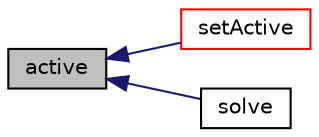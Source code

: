 digraph "active"
{
  bgcolor="transparent";
  edge [fontname="Helvetica",fontsize="10",labelfontname="Helvetica",labelfontsize="10"];
  node [fontname="Helvetica",fontsize="10",shape=record];
  rankdir="LR";
  Node475 [label="active",height=0.2,width=0.4,color="black", fillcolor="grey75", style="filled", fontcolor="black"];
  Node475 -> Node476 [dir="back",color="midnightblue",fontsize="10",style="solid",fontname="Helvetica"];
  Node476 [label="setActive",height=0.2,width=0.4,color="red",URL="$a31065.html#ae71e63cd3274dd82ec8ffdfee91ad47e"];
  Node475 -> Node478 [dir="back",color="midnightblue",fontsize="10",style="solid",fontname="Helvetica"];
  Node478 [label="solve",height=0.2,width=0.4,color="black",URL="$a31065.html#a5a238790ca04b91ae25f6e3f06d3b640"];
}
